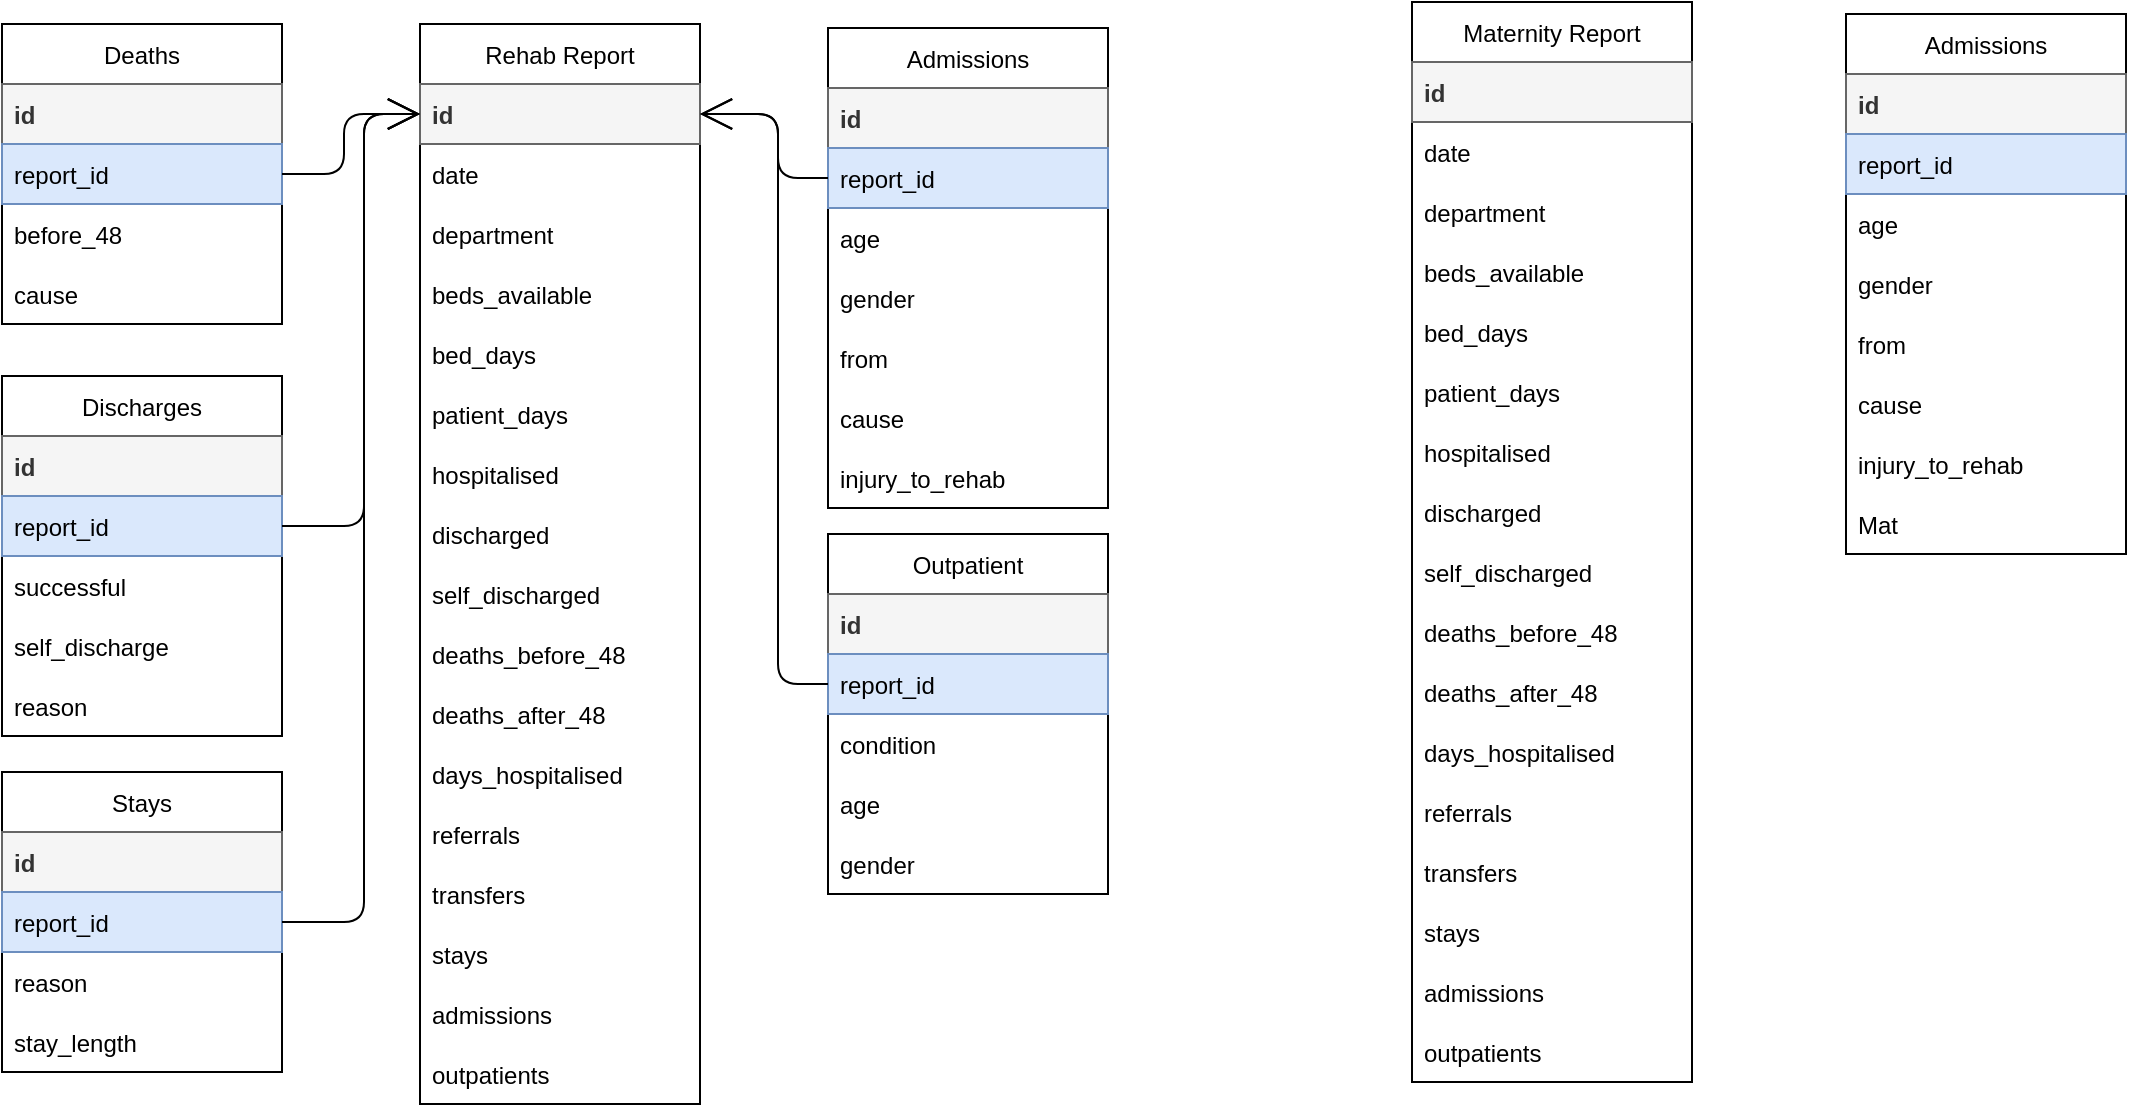 <mxfile version="15.3.5" type="device"><diagram id="ynN_4GpaawUCEpeT1jhO" name="Page-1"><mxGraphModel dx="1662" dy="762" grid="0" gridSize="10" guides="1" tooltips="1" connect="1" arrows="1" fold="1" page="1" pageScale="1" pageWidth="850" pageHeight="1100" math="0" shadow="0"><root><mxCell id="0"/><mxCell id="1" parent="0"/><mxCell id="V_unGYZp1e7--ObrtPOE-28" value="Rehab Report" style="swimlane;fontStyle=0;childLayout=stackLayout;horizontal=1;startSize=30;horizontalStack=0;resizeParent=1;resizeParentMax=0;resizeLast=0;collapsible=1;marginBottom=0;hachureGap=4;pointerEvents=0;" parent="1" vertex="1"><mxGeometry x="224" y="14" width="140" height="540" as="geometry"/></mxCell><mxCell id="V_unGYZp1e7--ObrtPOE-29" value="id" style="text;strokeColor=#666666;fillColor=#f5f5f5;align=left;verticalAlign=middle;spacingLeft=4;spacingRight=4;overflow=hidden;points=[[0,0.5],[1,0.5]];portConstraint=eastwest;rotatable=0;fontStyle=1;fontColor=#333333;" parent="V_unGYZp1e7--ObrtPOE-28" vertex="1"><mxGeometry y="30" width="140" height="30" as="geometry"/></mxCell><mxCell id="V_unGYZp1e7--ObrtPOE-30" value="date" style="text;strokeColor=none;fillColor=none;align=left;verticalAlign=middle;spacingLeft=4;spacingRight=4;overflow=hidden;points=[[0,0.5],[1,0.5]];portConstraint=eastwest;rotatable=0;" parent="V_unGYZp1e7--ObrtPOE-28" vertex="1"><mxGeometry y="60" width="140" height="30" as="geometry"/></mxCell><mxCell id="V_unGYZp1e7--ObrtPOE-31" value="department" style="text;strokeColor=none;fillColor=none;align=left;verticalAlign=middle;spacingLeft=4;spacingRight=4;overflow=hidden;points=[[0,0.5],[1,0.5]];portConstraint=eastwest;rotatable=0;" parent="V_unGYZp1e7--ObrtPOE-28" vertex="1"><mxGeometry y="90" width="140" height="30" as="geometry"/></mxCell><mxCell id="V_unGYZp1e7--ObrtPOE-35" value="beds_available" style="text;strokeColor=none;fillColor=none;align=left;verticalAlign=middle;spacingLeft=4;spacingRight=4;overflow=hidden;points=[[0,0.5],[1,0.5]];portConstraint=eastwest;rotatable=0;" parent="V_unGYZp1e7--ObrtPOE-28" vertex="1"><mxGeometry y="120" width="140" height="30" as="geometry"/></mxCell><mxCell id="V_unGYZp1e7--ObrtPOE-36" value="bed_days" style="text;strokeColor=none;fillColor=none;align=left;verticalAlign=middle;spacingLeft=4;spacingRight=4;overflow=hidden;points=[[0,0.5],[1,0.5]];portConstraint=eastwest;rotatable=0;" parent="V_unGYZp1e7--ObrtPOE-28" vertex="1"><mxGeometry y="150" width="140" height="30" as="geometry"/></mxCell><mxCell id="V_unGYZp1e7--ObrtPOE-37" value="patient_days" style="text;strokeColor=none;fillColor=none;align=left;verticalAlign=middle;spacingLeft=4;spacingRight=4;overflow=hidden;points=[[0,0.5],[1,0.5]];portConstraint=eastwest;rotatable=0;" parent="V_unGYZp1e7--ObrtPOE-28" vertex="1"><mxGeometry y="180" width="140" height="30" as="geometry"/></mxCell><mxCell id="V_unGYZp1e7--ObrtPOE-39" value="hospitalised" style="text;strokeColor=none;fillColor=none;align=left;verticalAlign=middle;spacingLeft=4;spacingRight=4;overflow=hidden;points=[[0,0.5],[1,0.5]];portConstraint=eastwest;rotatable=0;" parent="V_unGYZp1e7--ObrtPOE-28" vertex="1"><mxGeometry y="210" width="140" height="30" as="geometry"/></mxCell><mxCell id="V_unGYZp1e7--ObrtPOE-73" value="discharged" style="text;strokeColor=none;fillColor=none;align=left;verticalAlign=middle;spacingLeft=4;spacingRight=4;overflow=hidden;points=[[0,0.5],[1,0.5]];portConstraint=eastwest;rotatable=0;" parent="V_unGYZp1e7--ObrtPOE-28" vertex="1"><mxGeometry y="240" width="140" height="30" as="geometry"/></mxCell><mxCell id="V_unGYZp1e7--ObrtPOE-46" value="self_discharged" style="text;strokeColor=none;fillColor=none;align=left;verticalAlign=middle;spacingLeft=4;spacingRight=4;overflow=hidden;points=[[0,0.5],[1,0.5]];portConstraint=eastwest;rotatable=0;" parent="V_unGYZp1e7--ObrtPOE-28" vertex="1"><mxGeometry y="270" width="140" height="30" as="geometry"/></mxCell><mxCell id="V_unGYZp1e7--ObrtPOE-41" value="deaths_before_48" style="text;strokeColor=none;fillColor=none;align=left;verticalAlign=middle;spacingLeft=4;spacingRight=4;overflow=hidden;points=[[0,0.5],[1,0.5]];portConstraint=eastwest;rotatable=0;" parent="V_unGYZp1e7--ObrtPOE-28" vertex="1"><mxGeometry y="300" width="140" height="30" as="geometry"/></mxCell><mxCell id="V_unGYZp1e7--ObrtPOE-42" value="deaths_after_48" style="text;strokeColor=none;fillColor=none;align=left;verticalAlign=middle;spacingLeft=4;spacingRight=4;overflow=hidden;points=[[0,0.5],[1,0.5]];portConstraint=eastwest;rotatable=0;" parent="V_unGYZp1e7--ObrtPOE-28" vertex="1"><mxGeometry y="330" width="140" height="30" as="geometry"/></mxCell><mxCell id="V_unGYZp1e7--ObrtPOE-43" value="days_hospitalised" style="text;strokeColor=none;fillColor=none;align=left;verticalAlign=middle;spacingLeft=4;spacingRight=4;overflow=hidden;points=[[0,0.5],[1,0.5]];portConstraint=eastwest;rotatable=0;" parent="V_unGYZp1e7--ObrtPOE-28" vertex="1"><mxGeometry y="360" width="140" height="30" as="geometry"/></mxCell><mxCell id="V_unGYZp1e7--ObrtPOE-44" value="referrals" style="text;strokeColor=none;fillColor=none;align=left;verticalAlign=middle;spacingLeft=4;spacingRight=4;overflow=hidden;points=[[0,0.5],[1,0.5]];portConstraint=eastwest;rotatable=0;" parent="V_unGYZp1e7--ObrtPOE-28" vertex="1"><mxGeometry y="390" width="140" height="30" as="geometry"/></mxCell><mxCell id="V_unGYZp1e7--ObrtPOE-45" value="transfers" style="text;strokeColor=none;fillColor=none;align=left;verticalAlign=middle;spacingLeft=4;spacingRight=4;overflow=hidden;points=[[0,0.5],[1,0.5]];portConstraint=eastwest;rotatable=0;" parent="V_unGYZp1e7--ObrtPOE-28" vertex="1"><mxGeometry y="420" width="140" height="30" as="geometry"/></mxCell><mxCell id="V_unGYZp1e7--ObrtPOE-47" value="stays" style="text;strokeColor=none;fillColor=none;align=left;verticalAlign=middle;spacingLeft=4;spacingRight=4;overflow=hidden;points=[[0,0.5],[1,0.5]];portConstraint=eastwest;rotatable=0;" parent="V_unGYZp1e7--ObrtPOE-28" vertex="1"><mxGeometry y="450" width="140" height="30" as="geometry"/></mxCell><mxCell id="V_unGYZp1e7--ObrtPOE-53" value="admissions" style="text;strokeColor=none;fillColor=none;align=left;verticalAlign=middle;spacingLeft=4;spacingRight=4;overflow=hidden;points=[[0,0.5],[1,0.5]];portConstraint=eastwest;rotatable=0;" parent="V_unGYZp1e7--ObrtPOE-28" vertex="1"><mxGeometry y="480" width="140" height="30" as="geometry"/></mxCell><mxCell id="V_unGYZp1e7--ObrtPOE-52" value="outpatients" style="text;strokeColor=none;fillColor=none;align=left;verticalAlign=middle;spacingLeft=4;spacingRight=4;overflow=hidden;points=[[0,0.5],[1,0.5]];portConstraint=eastwest;rotatable=0;" parent="V_unGYZp1e7--ObrtPOE-28" vertex="1"><mxGeometry y="510" width="140" height="30" as="geometry"/></mxCell><mxCell id="V_unGYZp1e7--ObrtPOE-76" value="Deaths" style="swimlane;fontStyle=0;childLayout=stackLayout;horizontal=1;startSize=30;horizontalStack=0;resizeParent=1;resizeParentMax=0;resizeLast=0;collapsible=1;marginBottom=0;hachureGap=4;pointerEvents=0;" parent="1" vertex="1"><mxGeometry x="15" y="14" width="140" height="150" as="geometry"/></mxCell><mxCell id="V_unGYZp1e7--ObrtPOE-77" value="id" style="text;strokeColor=#666666;fillColor=#f5f5f5;align=left;verticalAlign=middle;spacingLeft=4;spacingRight=4;overflow=hidden;points=[[0,0.5],[1,0.5]];portConstraint=eastwest;rotatable=0;fontStyle=1;fontColor=#333333;" parent="V_unGYZp1e7--ObrtPOE-76" vertex="1"><mxGeometry y="30" width="140" height="30" as="geometry"/></mxCell><mxCell id="V_unGYZp1e7--ObrtPOE-78" value="report_id" style="text;strokeColor=#6c8ebf;fillColor=#dae8fc;align=left;verticalAlign=middle;spacingLeft=4;spacingRight=4;overflow=hidden;points=[[0,0.5],[1,0.5]];portConstraint=eastwest;rotatable=0;" parent="V_unGYZp1e7--ObrtPOE-76" vertex="1"><mxGeometry y="60" width="140" height="30" as="geometry"/></mxCell><mxCell id="V_unGYZp1e7--ObrtPOE-79" value="before_48" style="text;strokeColor=none;fillColor=none;align=left;verticalAlign=middle;spacingLeft=4;spacingRight=4;overflow=hidden;points=[[0,0.5],[1,0.5]];portConstraint=eastwest;rotatable=0;" parent="V_unGYZp1e7--ObrtPOE-76" vertex="1"><mxGeometry y="90" width="140" height="30" as="geometry"/></mxCell><mxCell id="V_unGYZp1e7--ObrtPOE-80" value="cause" style="text;strokeColor=none;fillColor=none;align=left;verticalAlign=middle;spacingLeft=4;spacingRight=4;overflow=hidden;points=[[0,0.5],[1,0.5]];portConstraint=eastwest;rotatable=0;" parent="V_unGYZp1e7--ObrtPOE-76" vertex="1"><mxGeometry y="120" width="140" height="30" as="geometry"/></mxCell><mxCell id="V_unGYZp1e7--ObrtPOE-96" value="" style="endArrow=open;html=1;startSize=14;endSize=14;sourcePerimeterSpacing=8;targetPerimeterSpacing=8;exitX=1;exitY=0.5;exitDx=0;exitDy=0;entryX=0;entryY=0.5;entryDx=0;entryDy=0;strokeWidth=1;endFill=0;" parent="1" source="V_unGYZp1e7--ObrtPOE-78" target="V_unGYZp1e7--ObrtPOE-29" edge="1"><mxGeometry width="50" height="50" relative="1" as="geometry"><mxPoint x="399" y="359" as="sourcePoint"/><mxPoint x="449" y="309" as="targetPoint"/><Array as="points"><mxPoint x="186" y="89"/><mxPoint x="186" y="59"/></Array></mxGeometry></mxCell><mxCell id="V_unGYZp1e7--ObrtPOE-97" value="Discharges" style="swimlane;fontStyle=0;childLayout=stackLayout;horizontal=1;startSize=30;horizontalStack=0;resizeParent=1;resizeParentMax=0;resizeLast=0;collapsible=1;marginBottom=0;hachureGap=4;pointerEvents=0;" parent="1" vertex="1"><mxGeometry x="15" y="190" width="140" height="180" as="geometry"/></mxCell><mxCell id="V_unGYZp1e7--ObrtPOE-98" value="id" style="text;strokeColor=#666666;fillColor=#f5f5f5;align=left;verticalAlign=middle;spacingLeft=4;spacingRight=4;overflow=hidden;points=[[0,0.5],[1,0.5]];portConstraint=eastwest;rotatable=0;fontStyle=1;fontColor=#333333;" parent="V_unGYZp1e7--ObrtPOE-97" vertex="1"><mxGeometry y="30" width="140" height="30" as="geometry"/></mxCell><mxCell id="V_unGYZp1e7--ObrtPOE-99" value="report_id" style="text;strokeColor=#6c8ebf;fillColor=#dae8fc;align=left;verticalAlign=middle;spacingLeft=4;spacingRight=4;overflow=hidden;points=[[0,0.5],[1,0.5]];portConstraint=eastwest;rotatable=0;" parent="V_unGYZp1e7--ObrtPOE-97" vertex="1"><mxGeometry y="60" width="140" height="30" as="geometry"/></mxCell><mxCell id="V_unGYZp1e7--ObrtPOE-100" value="successful" style="text;strokeColor=none;fillColor=none;align=left;verticalAlign=middle;spacingLeft=4;spacingRight=4;overflow=hidden;points=[[0,0.5],[1,0.5]];portConstraint=eastwest;rotatable=0;" parent="V_unGYZp1e7--ObrtPOE-97" vertex="1"><mxGeometry y="90" width="140" height="30" as="geometry"/></mxCell><mxCell id="V_unGYZp1e7--ObrtPOE-101" value="self_discharge" style="text;strokeColor=none;fillColor=none;align=left;verticalAlign=middle;spacingLeft=4;spacingRight=4;overflow=hidden;points=[[0,0.5],[1,0.5]];portConstraint=eastwest;rotatable=0;" parent="V_unGYZp1e7--ObrtPOE-97" vertex="1"><mxGeometry y="120" width="140" height="30" as="geometry"/></mxCell><mxCell id="V_unGYZp1e7--ObrtPOE-104" value="reason" style="text;strokeColor=none;fillColor=none;align=left;verticalAlign=middle;spacingLeft=4;spacingRight=4;overflow=hidden;points=[[0,0.5],[1,0.5]];portConstraint=eastwest;rotatable=0;" parent="V_unGYZp1e7--ObrtPOE-97" vertex="1"><mxGeometry y="150" width="140" height="30" as="geometry"/></mxCell><mxCell id="V_unGYZp1e7--ObrtPOE-102" value="" style="endArrow=open;html=1;startSize=14;endSize=14;sourcePerimeterSpacing=8;targetPerimeterSpacing=8;exitX=1;exitY=0.5;exitDx=0;exitDy=0;entryX=0;entryY=0.5;entryDx=0;entryDy=0;strokeWidth=1;endFill=0;" parent="1" source="V_unGYZp1e7--ObrtPOE-99" target="V_unGYZp1e7--ObrtPOE-29" edge="1"><mxGeometry width="50" height="50" relative="1" as="geometry"><mxPoint x="165" y="99" as="sourcePoint"/><mxPoint x="234" y="69" as="targetPoint"/><Array as="points"><mxPoint x="196" y="265"/><mxPoint x="196" y="59"/></Array></mxGeometry></mxCell><mxCell id="V_unGYZp1e7--ObrtPOE-105" value="Stays" style="swimlane;fontStyle=0;childLayout=stackLayout;horizontal=1;startSize=30;horizontalStack=0;resizeParent=1;resizeParentMax=0;resizeLast=0;collapsible=1;marginBottom=0;hachureGap=4;pointerEvents=0;" parent="1" vertex="1"><mxGeometry x="15" y="388" width="140" height="150" as="geometry"/></mxCell><mxCell id="V_unGYZp1e7--ObrtPOE-106" value="id" style="text;strokeColor=#666666;fillColor=#f5f5f5;align=left;verticalAlign=middle;spacingLeft=4;spacingRight=4;overflow=hidden;points=[[0,0.5],[1,0.5]];portConstraint=eastwest;rotatable=0;fontStyle=1;fontColor=#333333;" parent="V_unGYZp1e7--ObrtPOE-105" vertex="1"><mxGeometry y="30" width="140" height="30" as="geometry"/></mxCell><mxCell id="V_unGYZp1e7--ObrtPOE-107" value="report_id" style="text;strokeColor=#6c8ebf;fillColor=#dae8fc;align=left;verticalAlign=middle;spacingLeft=4;spacingRight=4;overflow=hidden;points=[[0,0.5],[1,0.5]];portConstraint=eastwest;rotatable=0;" parent="V_unGYZp1e7--ObrtPOE-105" vertex="1"><mxGeometry y="60" width="140" height="30" as="geometry"/></mxCell><mxCell id="V_unGYZp1e7--ObrtPOE-108" value="reason" style="text;strokeColor=none;fillColor=none;align=left;verticalAlign=middle;spacingLeft=4;spacingRight=4;overflow=hidden;points=[[0,0.5],[1,0.5]];portConstraint=eastwest;rotatable=0;" parent="V_unGYZp1e7--ObrtPOE-105" vertex="1"><mxGeometry y="90" width="140" height="30" as="geometry"/></mxCell><mxCell id="V_unGYZp1e7--ObrtPOE-109" value="stay_length" style="text;strokeColor=none;fillColor=none;align=left;verticalAlign=middle;spacingLeft=4;spacingRight=4;overflow=hidden;points=[[0,0.5],[1,0.5]];portConstraint=eastwest;rotatable=0;" parent="V_unGYZp1e7--ObrtPOE-105" vertex="1"><mxGeometry y="120" width="140" height="30" as="geometry"/></mxCell><mxCell id="V_unGYZp1e7--ObrtPOE-111" value="" style="endArrow=open;html=1;startSize=14;endSize=14;sourcePerimeterSpacing=8;targetPerimeterSpacing=8;exitX=1;exitY=0.5;exitDx=0;exitDy=0;entryX=0;entryY=0.5;entryDx=0;entryDy=0;strokeWidth=1;endFill=0;" parent="1" source="V_unGYZp1e7--ObrtPOE-107" target="V_unGYZp1e7--ObrtPOE-29" edge="1"><mxGeometry width="50" height="50" relative="1" as="geometry"><mxPoint x="155" y="464" as="sourcePoint"/><mxPoint x="224" y="258" as="targetPoint"/><Array as="points"><mxPoint x="196" y="463"/><mxPoint x="196" y="59"/></Array></mxGeometry></mxCell><mxCell id="V_unGYZp1e7--ObrtPOE-112" value="Admissions" style="swimlane;fontStyle=0;childLayout=stackLayout;horizontal=1;startSize=30;horizontalStack=0;resizeParent=1;resizeParentMax=0;resizeLast=0;collapsible=1;marginBottom=0;hachureGap=4;pointerEvents=0;" parent="1" vertex="1"><mxGeometry x="428" y="16" width="140" height="240" as="geometry"/></mxCell><mxCell id="V_unGYZp1e7--ObrtPOE-113" value="id" style="text;strokeColor=#666666;fillColor=#f5f5f5;align=left;verticalAlign=middle;spacingLeft=4;spacingRight=4;overflow=hidden;points=[[0,0.5],[1,0.5]];portConstraint=eastwest;rotatable=0;fontStyle=1;fontColor=#333333;" parent="V_unGYZp1e7--ObrtPOE-112" vertex="1"><mxGeometry y="30" width="140" height="30" as="geometry"/></mxCell><mxCell id="V_unGYZp1e7--ObrtPOE-114" value="report_id" style="text;strokeColor=#6c8ebf;fillColor=#dae8fc;align=left;verticalAlign=middle;spacingLeft=4;spacingRight=4;overflow=hidden;points=[[0,0.5],[1,0.5]];portConstraint=eastwest;rotatable=0;" parent="V_unGYZp1e7--ObrtPOE-112" vertex="1"><mxGeometry y="60" width="140" height="30" as="geometry"/></mxCell><mxCell id="V_unGYZp1e7--ObrtPOE-115" value="age" style="text;strokeColor=none;fillColor=none;align=left;verticalAlign=middle;spacingLeft=4;spacingRight=4;overflow=hidden;points=[[0,0.5],[1,0.5]];portConstraint=eastwest;rotatable=0;" parent="V_unGYZp1e7--ObrtPOE-112" vertex="1"><mxGeometry y="90" width="140" height="30" as="geometry"/></mxCell><mxCell id="V_unGYZp1e7--ObrtPOE-116" value="gender" style="text;strokeColor=none;fillColor=none;align=left;verticalAlign=middle;spacingLeft=4;spacingRight=4;overflow=hidden;points=[[0,0.5],[1,0.5]];portConstraint=eastwest;rotatable=0;" parent="V_unGYZp1e7--ObrtPOE-112" vertex="1"><mxGeometry y="120" width="140" height="30" as="geometry"/></mxCell><mxCell id="V_unGYZp1e7--ObrtPOE-119" value="from" style="text;strokeColor=none;fillColor=none;align=left;verticalAlign=middle;spacingLeft=4;spacingRight=4;overflow=hidden;points=[[0,0.5],[1,0.5]];portConstraint=eastwest;rotatable=0;" parent="V_unGYZp1e7--ObrtPOE-112" vertex="1"><mxGeometry y="150" width="140" height="30" as="geometry"/></mxCell><mxCell id="V_unGYZp1e7--ObrtPOE-120" value="cause" style="text;strokeColor=none;fillColor=none;align=left;verticalAlign=middle;spacingLeft=4;spacingRight=4;overflow=hidden;points=[[0,0.5],[1,0.5]];portConstraint=eastwest;rotatable=0;" parent="V_unGYZp1e7--ObrtPOE-112" vertex="1"><mxGeometry y="180" width="140" height="30" as="geometry"/></mxCell><mxCell id="V_unGYZp1e7--ObrtPOE-121" value="injury_to_rehab" style="text;strokeColor=none;fillColor=none;align=left;verticalAlign=middle;spacingLeft=4;spacingRight=4;overflow=hidden;points=[[0,0.5],[1,0.5]];portConstraint=eastwest;rotatable=0;" parent="V_unGYZp1e7--ObrtPOE-112" vertex="1"><mxGeometry y="210" width="140" height="30" as="geometry"/></mxCell><mxCell id="V_unGYZp1e7--ObrtPOE-122" value="Outpatient" style="swimlane;fontStyle=0;childLayout=stackLayout;horizontal=1;startSize=30;horizontalStack=0;resizeParent=1;resizeParentMax=0;resizeLast=0;collapsible=1;marginBottom=0;hachureGap=4;pointerEvents=0;" parent="1" vertex="1"><mxGeometry x="428" y="269" width="140" height="180" as="geometry"/></mxCell><mxCell id="V_unGYZp1e7--ObrtPOE-123" value="id" style="text;strokeColor=#666666;fillColor=#f5f5f5;align=left;verticalAlign=middle;spacingLeft=4;spacingRight=4;overflow=hidden;points=[[0,0.5],[1,0.5]];portConstraint=eastwest;rotatable=0;fontStyle=1;fontColor=#333333;" parent="V_unGYZp1e7--ObrtPOE-122" vertex="1"><mxGeometry y="30" width="140" height="30" as="geometry"/></mxCell><mxCell id="V_unGYZp1e7--ObrtPOE-124" value="report_id" style="text;strokeColor=#6c8ebf;fillColor=#dae8fc;align=left;verticalAlign=middle;spacingLeft=4;spacingRight=4;overflow=hidden;points=[[0,0.5],[1,0.5]];portConstraint=eastwest;rotatable=0;" parent="V_unGYZp1e7--ObrtPOE-122" vertex="1"><mxGeometry y="60" width="140" height="30" as="geometry"/></mxCell><mxCell id="V_unGYZp1e7--ObrtPOE-125" value="condition" style="text;strokeColor=none;fillColor=none;align=left;verticalAlign=middle;spacingLeft=4;spacingRight=4;overflow=hidden;points=[[0,0.5],[1,0.5]];portConstraint=eastwest;rotatable=0;" parent="V_unGYZp1e7--ObrtPOE-122" vertex="1"><mxGeometry y="90" width="140" height="30" as="geometry"/></mxCell><mxCell id="V_unGYZp1e7--ObrtPOE-126" value="age" style="text;strokeColor=none;fillColor=none;align=left;verticalAlign=middle;spacingLeft=4;spacingRight=4;overflow=hidden;points=[[0,0.5],[1,0.5]];portConstraint=eastwest;rotatable=0;" parent="V_unGYZp1e7--ObrtPOE-122" vertex="1"><mxGeometry y="120" width="140" height="30" as="geometry"/></mxCell><mxCell id="V_unGYZp1e7--ObrtPOE-127" value="gender" style="text;strokeColor=none;fillColor=none;align=left;verticalAlign=middle;spacingLeft=4;spacingRight=4;overflow=hidden;points=[[0,0.5],[1,0.5]];portConstraint=eastwest;rotatable=0;" parent="V_unGYZp1e7--ObrtPOE-122" vertex="1"><mxGeometry y="150" width="140" height="30" as="geometry"/></mxCell><mxCell id="V_unGYZp1e7--ObrtPOE-131" value="" style="endArrow=open;html=1;startSize=14;endSize=14;sourcePerimeterSpacing=8;targetPerimeterSpacing=8;exitX=0;exitY=0.5;exitDx=0;exitDy=0;entryX=1;entryY=0.5;entryDx=0;entryDy=0;strokeWidth=1;endFill=0;" parent="1" source="V_unGYZp1e7--ObrtPOE-114" target="V_unGYZp1e7--ObrtPOE-29" edge="1"><mxGeometry width="50" height="50" relative="1" as="geometry"><mxPoint x="165" y="99" as="sourcePoint"/><mxPoint x="234" y="69" as="targetPoint"/><Array as="points"><mxPoint x="403" y="91"/><mxPoint x="403" y="59"/></Array></mxGeometry></mxCell><mxCell id="V_unGYZp1e7--ObrtPOE-133" value="" style="endArrow=open;html=1;startSize=14;endSize=14;sourcePerimeterSpacing=8;targetPerimeterSpacing=8;exitX=0;exitY=0.5;exitDx=0;exitDy=0;entryX=1;entryY=0.5;entryDx=0;entryDy=0;strokeWidth=1;endFill=0;" parent="1" source="V_unGYZp1e7--ObrtPOE-124" target="V_unGYZp1e7--ObrtPOE-29" edge="1"><mxGeometry width="50" height="50" relative="1" as="geometry"><mxPoint x="428" y="100" as="sourcePoint"/><mxPoint x="364" y="68" as="targetPoint"/><Array as="points"><mxPoint x="403" y="344"/><mxPoint x="403" y="59"/></Array></mxGeometry></mxCell><mxCell id="mjTPZSKnkn8h6y32BQzP-1" value="Maternity Report" style="swimlane;fontStyle=0;childLayout=stackLayout;horizontal=1;startSize=30;horizontalStack=0;resizeParent=1;resizeParentMax=0;resizeLast=0;collapsible=1;marginBottom=0;hachureGap=4;pointerEvents=0;" vertex="1" parent="1"><mxGeometry x="720" y="3" width="140" height="540" as="geometry"/></mxCell><mxCell id="mjTPZSKnkn8h6y32BQzP-2" value="id" style="text;strokeColor=#666666;fillColor=#f5f5f5;align=left;verticalAlign=middle;spacingLeft=4;spacingRight=4;overflow=hidden;points=[[0,0.5],[1,0.5]];portConstraint=eastwest;rotatable=0;fontStyle=1;fontColor=#333333;" vertex="1" parent="mjTPZSKnkn8h6y32BQzP-1"><mxGeometry y="30" width="140" height="30" as="geometry"/></mxCell><mxCell id="mjTPZSKnkn8h6y32BQzP-3" value="date" style="text;strokeColor=none;fillColor=none;align=left;verticalAlign=middle;spacingLeft=4;spacingRight=4;overflow=hidden;points=[[0,0.5],[1,0.5]];portConstraint=eastwest;rotatable=0;" vertex="1" parent="mjTPZSKnkn8h6y32BQzP-1"><mxGeometry y="60" width="140" height="30" as="geometry"/></mxCell><mxCell id="mjTPZSKnkn8h6y32BQzP-4" value="department" style="text;strokeColor=none;fillColor=none;align=left;verticalAlign=middle;spacingLeft=4;spacingRight=4;overflow=hidden;points=[[0,0.5],[1,0.5]];portConstraint=eastwest;rotatable=0;" vertex="1" parent="mjTPZSKnkn8h6y32BQzP-1"><mxGeometry y="90" width="140" height="30" as="geometry"/></mxCell><mxCell id="mjTPZSKnkn8h6y32BQzP-5" value="beds_available" style="text;strokeColor=none;fillColor=none;align=left;verticalAlign=middle;spacingLeft=4;spacingRight=4;overflow=hidden;points=[[0,0.5],[1,0.5]];portConstraint=eastwest;rotatable=0;" vertex="1" parent="mjTPZSKnkn8h6y32BQzP-1"><mxGeometry y="120" width="140" height="30" as="geometry"/></mxCell><mxCell id="mjTPZSKnkn8h6y32BQzP-6" value="bed_days" style="text;strokeColor=none;fillColor=none;align=left;verticalAlign=middle;spacingLeft=4;spacingRight=4;overflow=hidden;points=[[0,0.5],[1,0.5]];portConstraint=eastwest;rotatable=0;" vertex="1" parent="mjTPZSKnkn8h6y32BQzP-1"><mxGeometry y="150" width="140" height="30" as="geometry"/></mxCell><mxCell id="mjTPZSKnkn8h6y32BQzP-7" value="patient_days" style="text;strokeColor=none;fillColor=none;align=left;verticalAlign=middle;spacingLeft=4;spacingRight=4;overflow=hidden;points=[[0,0.5],[1,0.5]];portConstraint=eastwest;rotatable=0;" vertex="1" parent="mjTPZSKnkn8h6y32BQzP-1"><mxGeometry y="180" width="140" height="30" as="geometry"/></mxCell><mxCell id="mjTPZSKnkn8h6y32BQzP-8" value="hospitalised" style="text;strokeColor=none;fillColor=none;align=left;verticalAlign=middle;spacingLeft=4;spacingRight=4;overflow=hidden;points=[[0,0.5],[1,0.5]];portConstraint=eastwest;rotatable=0;" vertex="1" parent="mjTPZSKnkn8h6y32BQzP-1"><mxGeometry y="210" width="140" height="30" as="geometry"/></mxCell><mxCell id="mjTPZSKnkn8h6y32BQzP-9" value="discharged" style="text;strokeColor=none;fillColor=none;align=left;verticalAlign=middle;spacingLeft=4;spacingRight=4;overflow=hidden;points=[[0,0.5],[1,0.5]];portConstraint=eastwest;rotatable=0;" vertex="1" parent="mjTPZSKnkn8h6y32BQzP-1"><mxGeometry y="240" width="140" height="30" as="geometry"/></mxCell><mxCell id="mjTPZSKnkn8h6y32BQzP-10" value="self_discharged" style="text;strokeColor=none;fillColor=none;align=left;verticalAlign=middle;spacingLeft=4;spacingRight=4;overflow=hidden;points=[[0,0.5],[1,0.5]];portConstraint=eastwest;rotatable=0;" vertex="1" parent="mjTPZSKnkn8h6y32BQzP-1"><mxGeometry y="270" width="140" height="30" as="geometry"/></mxCell><mxCell id="mjTPZSKnkn8h6y32BQzP-11" value="deaths_before_48" style="text;strokeColor=none;fillColor=none;align=left;verticalAlign=middle;spacingLeft=4;spacingRight=4;overflow=hidden;points=[[0,0.5],[1,0.5]];portConstraint=eastwest;rotatable=0;" vertex="1" parent="mjTPZSKnkn8h6y32BQzP-1"><mxGeometry y="300" width="140" height="30" as="geometry"/></mxCell><mxCell id="mjTPZSKnkn8h6y32BQzP-12" value="deaths_after_48" style="text;strokeColor=none;fillColor=none;align=left;verticalAlign=middle;spacingLeft=4;spacingRight=4;overflow=hidden;points=[[0,0.5],[1,0.5]];portConstraint=eastwest;rotatable=0;" vertex="1" parent="mjTPZSKnkn8h6y32BQzP-1"><mxGeometry y="330" width="140" height="30" as="geometry"/></mxCell><mxCell id="mjTPZSKnkn8h6y32BQzP-13" value="days_hospitalised" style="text;strokeColor=none;fillColor=none;align=left;verticalAlign=middle;spacingLeft=4;spacingRight=4;overflow=hidden;points=[[0,0.5],[1,0.5]];portConstraint=eastwest;rotatable=0;" vertex="1" parent="mjTPZSKnkn8h6y32BQzP-1"><mxGeometry y="360" width="140" height="30" as="geometry"/></mxCell><mxCell id="mjTPZSKnkn8h6y32BQzP-14" value="referrals" style="text;strokeColor=none;fillColor=none;align=left;verticalAlign=middle;spacingLeft=4;spacingRight=4;overflow=hidden;points=[[0,0.5],[1,0.5]];portConstraint=eastwest;rotatable=0;" vertex="1" parent="mjTPZSKnkn8h6y32BQzP-1"><mxGeometry y="390" width="140" height="30" as="geometry"/></mxCell><mxCell id="mjTPZSKnkn8h6y32BQzP-15" value="transfers" style="text;strokeColor=none;fillColor=none;align=left;verticalAlign=middle;spacingLeft=4;spacingRight=4;overflow=hidden;points=[[0,0.5],[1,0.5]];portConstraint=eastwest;rotatable=0;" vertex="1" parent="mjTPZSKnkn8h6y32BQzP-1"><mxGeometry y="420" width="140" height="30" as="geometry"/></mxCell><mxCell id="mjTPZSKnkn8h6y32BQzP-16" value="stays" style="text;strokeColor=none;fillColor=none;align=left;verticalAlign=middle;spacingLeft=4;spacingRight=4;overflow=hidden;points=[[0,0.5],[1,0.5]];portConstraint=eastwest;rotatable=0;" vertex="1" parent="mjTPZSKnkn8h6y32BQzP-1"><mxGeometry y="450" width="140" height="30" as="geometry"/></mxCell><mxCell id="mjTPZSKnkn8h6y32BQzP-17" value="admissions" style="text;strokeColor=none;fillColor=none;align=left;verticalAlign=middle;spacingLeft=4;spacingRight=4;overflow=hidden;points=[[0,0.5],[1,0.5]];portConstraint=eastwest;rotatable=0;" vertex="1" parent="mjTPZSKnkn8h6y32BQzP-1"><mxGeometry y="480" width="140" height="30" as="geometry"/></mxCell><mxCell id="mjTPZSKnkn8h6y32BQzP-18" value="outpatients" style="text;strokeColor=none;fillColor=none;align=left;verticalAlign=middle;spacingLeft=4;spacingRight=4;overflow=hidden;points=[[0,0.5],[1,0.5]];portConstraint=eastwest;rotatable=0;" vertex="1" parent="mjTPZSKnkn8h6y32BQzP-1"><mxGeometry y="510" width="140" height="30" as="geometry"/></mxCell><mxCell id="mjTPZSKnkn8h6y32BQzP-19" value="Admissions" style="swimlane;fontStyle=0;childLayout=stackLayout;horizontal=1;startSize=30;horizontalStack=0;resizeParent=1;resizeParentMax=0;resizeLast=0;collapsible=1;marginBottom=0;hachureGap=4;pointerEvents=0;" vertex="1" parent="1"><mxGeometry x="937" y="9" width="140" height="270" as="geometry"/></mxCell><mxCell id="mjTPZSKnkn8h6y32BQzP-20" value="id" style="text;strokeColor=#666666;fillColor=#f5f5f5;align=left;verticalAlign=middle;spacingLeft=4;spacingRight=4;overflow=hidden;points=[[0,0.5],[1,0.5]];portConstraint=eastwest;rotatable=0;fontStyle=1;fontColor=#333333;" vertex="1" parent="mjTPZSKnkn8h6y32BQzP-19"><mxGeometry y="30" width="140" height="30" as="geometry"/></mxCell><mxCell id="mjTPZSKnkn8h6y32BQzP-21" value="report_id" style="text;strokeColor=#6c8ebf;fillColor=#dae8fc;align=left;verticalAlign=middle;spacingLeft=4;spacingRight=4;overflow=hidden;points=[[0,0.5],[1,0.5]];portConstraint=eastwest;rotatable=0;" vertex="1" parent="mjTPZSKnkn8h6y32BQzP-19"><mxGeometry y="60" width="140" height="30" as="geometry"/></mxCell><mxCell id="mjTPZSKnkn8h6y32BQzP-22" value="age" style="text;strokeColor=none;fillColor=none;align=left;verticalAlign=middle;spacingLeft=4;spacingRight=4;overflow=hidden;points=[[0,0.5],[1,0.5]];portConstraint=eastwest;rotatable=0;" vertex="1" parent="mjTPZSKnkn8h6y32BQzP-19"><mxGeometry y="90" width="140" height="30" as="geometry"/></mxCell><mxCell id="mjTPZSKnkn8h6y32BQzP-23" value="gender" style="text;strokeColor=none;fillColor=none;align=left;verticalAlign=middle;spacingLeft=4;spacingRight=4;overflow=hidden;points=[[0,0.5],[1,0.5]];portConstraint=eastwest;rotatable=0;" vertex="1" parent="mjTPZSKnkn8h6y32BQzP-19"><mxGeometry y="120" width="140" height="30" as="geometry"/></mxCell><mxCell id="mjTPZSKnkn8h6y32BQzP-24" value="from" style="text;strokeColor=none;fillColor=none;align=left;verticalAlign=middle;spacingLeft=4;spacingRight=4;overflow=hidden;points=[[0,0.5],[1,0.5]];portConstraint=eastwest;rotatable=0;" vertex="1" parent="mjTPZSKnkn8h6y32BQzP-19"><mxGeometry y="150" width="140" height="30" as="geometry"/></mxCell><mxCell id="mjTPZSKnkn8h6y32BQzP-25" value="cause" style="text;strokeColor=none;fillColor=none;align=left;verticalAlign=middle;spacingLeft=4;spacingRight=4;overflow=hidden;points=[[0,0.5],[1,0.5]];portConstraint=eastwest;rotatable=0;" vertex="1" parent="mjTPZSKnkn8h6y32BQzP-19"><mxGeometry y="180" width="140" height="30" as="geometry"/></mxCell><mxCell id="mjTPZSKnkn8h6y32BQzP-26" value="injury_to_rehab" style="text;strokeColor=none;fillColor=none;align=left;verticalAlign=middle;spacingLeft=4;spacingRight=4;overflow=hidden;points=[[0,0.5],[1,0.5]];portConstraint=eastwest;rotatable=0;" vertex="1" parent="mjTPZSKnkn8h6y32BQzP-19"><mxGeometry y="210" width="140" height="30" as="geometry"/></mxCell><mxCell id="mjTPZSKnkn8h6y32BQzP-27" value="Mat" style="text;strokeColor=none;fillColor=none;align=left;verticalAlign=middle;spacingLeft=4;spacingRight=4;overflow=hidden;points=[[0,0.5],[1,0.5]];portConstraint=eastwest;rotatable=0;" vertex="1" parent="mjTPZSKnkn8h6y32BQzP-19"><mxGeometry y="240" width="140" height="30" as="geometry"/></mxCell></root></mxGraphModel></diagram></mxfile>